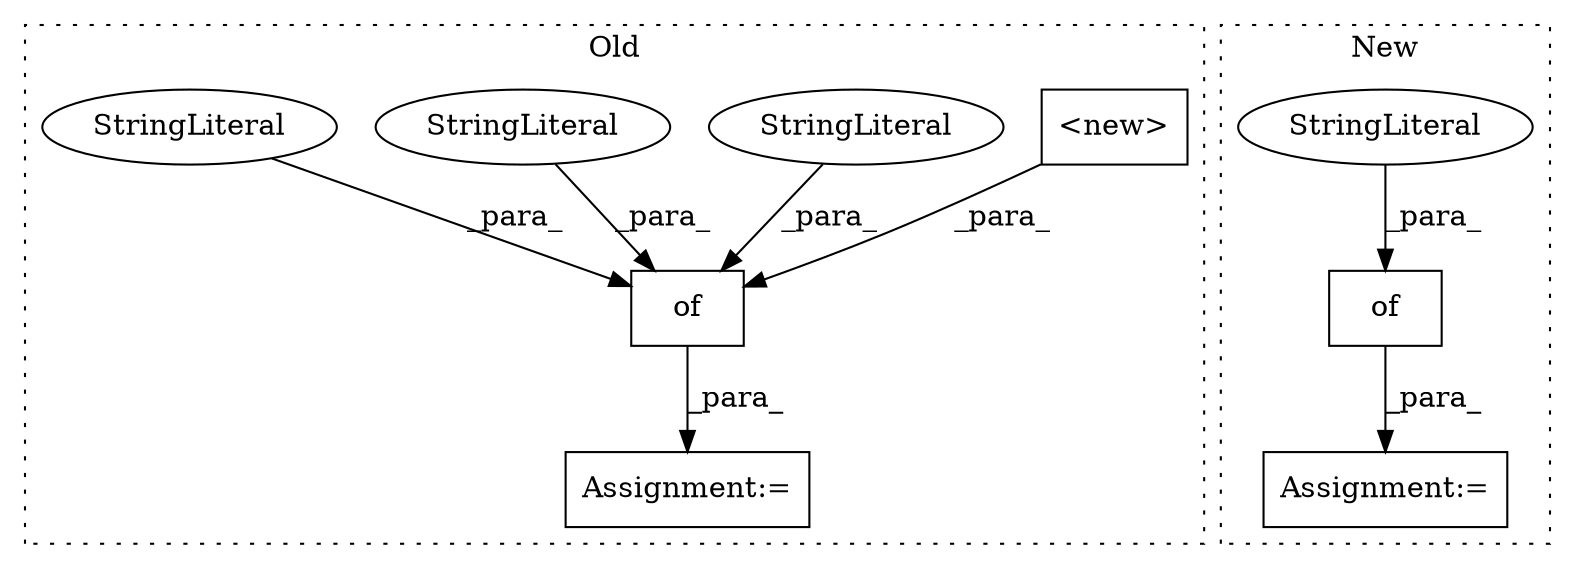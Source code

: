 digraph G {
subgraph cluster0 {
1 [label="<new>" a="14" s="696" l="17" shape="box"];
4 [label="of" a="32" s="638,860" l="3,1" shape="box"];
5 [label="StringLiteral" a="45" s="763" l="6" shape="ellipse"];
7 [label="Assignment:=" a="7" s="633" l="1" shape="box"];
8 [label="StringLiteral" a="45" s="737" l="7" shape="ellipse"];
9 [label="StringLiteral" a="45" s="641" l="6" shape="ellipse"];
label = "Old";
style="dotted";
}
subgraph cluster1 {
2 [label="of" a="32" s="646,805" l="3,1" shape="box"];
3 [label="StringLiteral" a="45" s="736" l="6" shape="ellipse"];
6 [label="Assignment:=" a="7" s="641" l="1" shape="box"];
label = "New";
style="dotted";
}
1 -> 4 [label="_para_"];
2 -> 6 [label="_para_"];
3 -> 2 [label="_para_"];
4 -> 7 [label="_para_"];
5 -> 4 [label="_para_"];
8 -> 4 [label="_para_"];
9 -> 4 [label="_para_"];
}